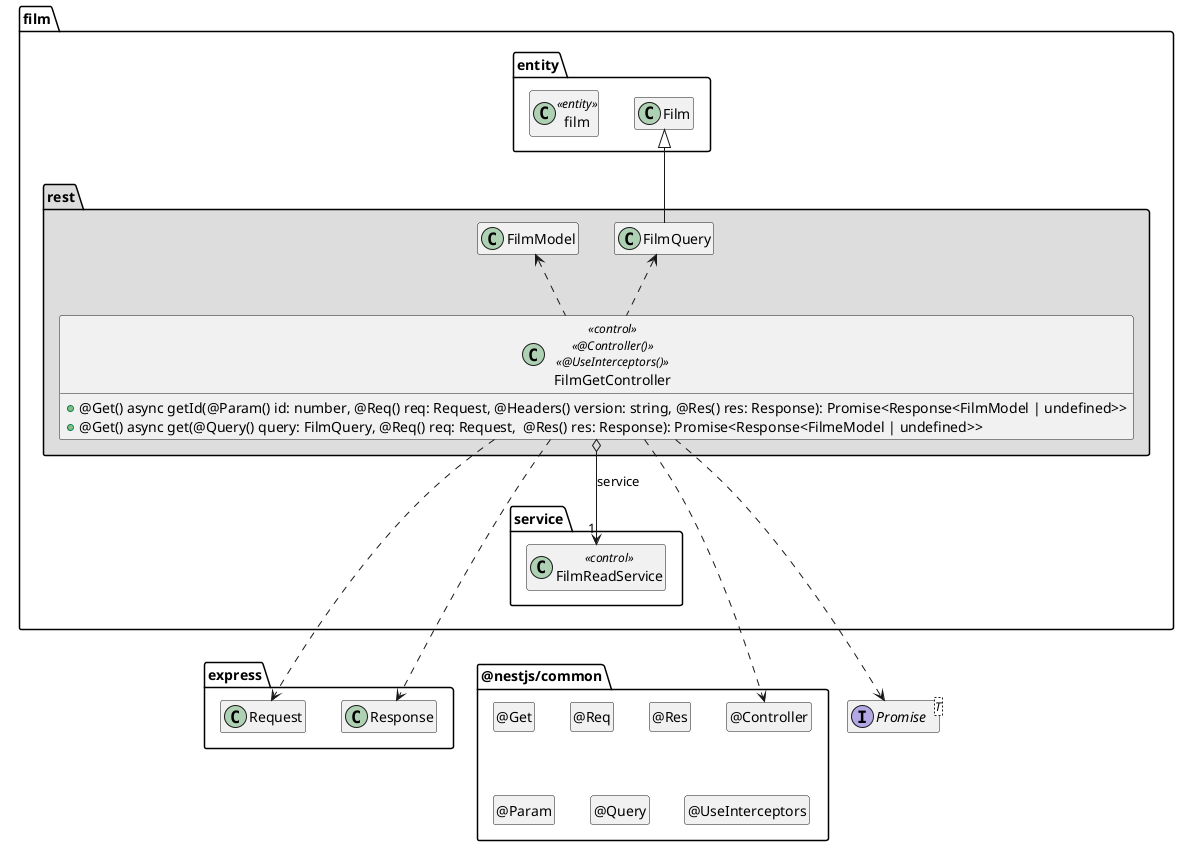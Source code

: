 ' Preview durch <Alt>d

@startuml Controller-Klasse

interface Promise<T>

package @nestjs/common {
  class "@Controller" as Controller
  hide Controller circle

  class "@Get" as Get
  hide Get circle

  class "@Req" as Req
  hide Req circle

  class "@Res" as Res
  hide Res circle

  class "@Param" as Param
  hide Param circle

  class "@Query" as Query
  hide Query circle

  class "@UseInterceptors" as UseInterceptors
  hide UseInterceptors circle
}

package express {
  class Request
  class Response

  Response .[hidden].> Controller
}

package film {
  package entity #FFFFFF {
    class film <<entity>>

    Film .[hidden].> Promise
    Film .[hidden].> Request
  }

  package service {
    class FilmReadService << control >>
  }

  package rest #DDDDDD {
    FilmQuery -up-|> Film

    class FilmGetController << control >> << @Controller() >> << @UseInterceptors() >> {
      + @Get() async getId(@Param() id: number, @Req() req: Request, @Headers() version: string, @Res() res: Response): Promise<Response<FilmModel | undefined>>
      + @Get() async get(@Query() query: FilmQuery, @Req() req: Request,  @Res() res: Response): Promise<Response<FilmeModel | undefined>>
    }

    FilmGetController o--> "1" FilmReadService : service

    FilmGetController ..> Controller
    FilmGetController ..> Request
    FilmGetController ..> Response
    FilmGetController ..> Promise
    FilmGetController .up.> FilmModel
    FilmGetController .up.> FilmQuery

    FilmReadService .[hidden].> Request
    FilmReadService .[hidden].> Promise
    Response .right[hidden].> Controller
  }
}

hide empty members


@enduml
